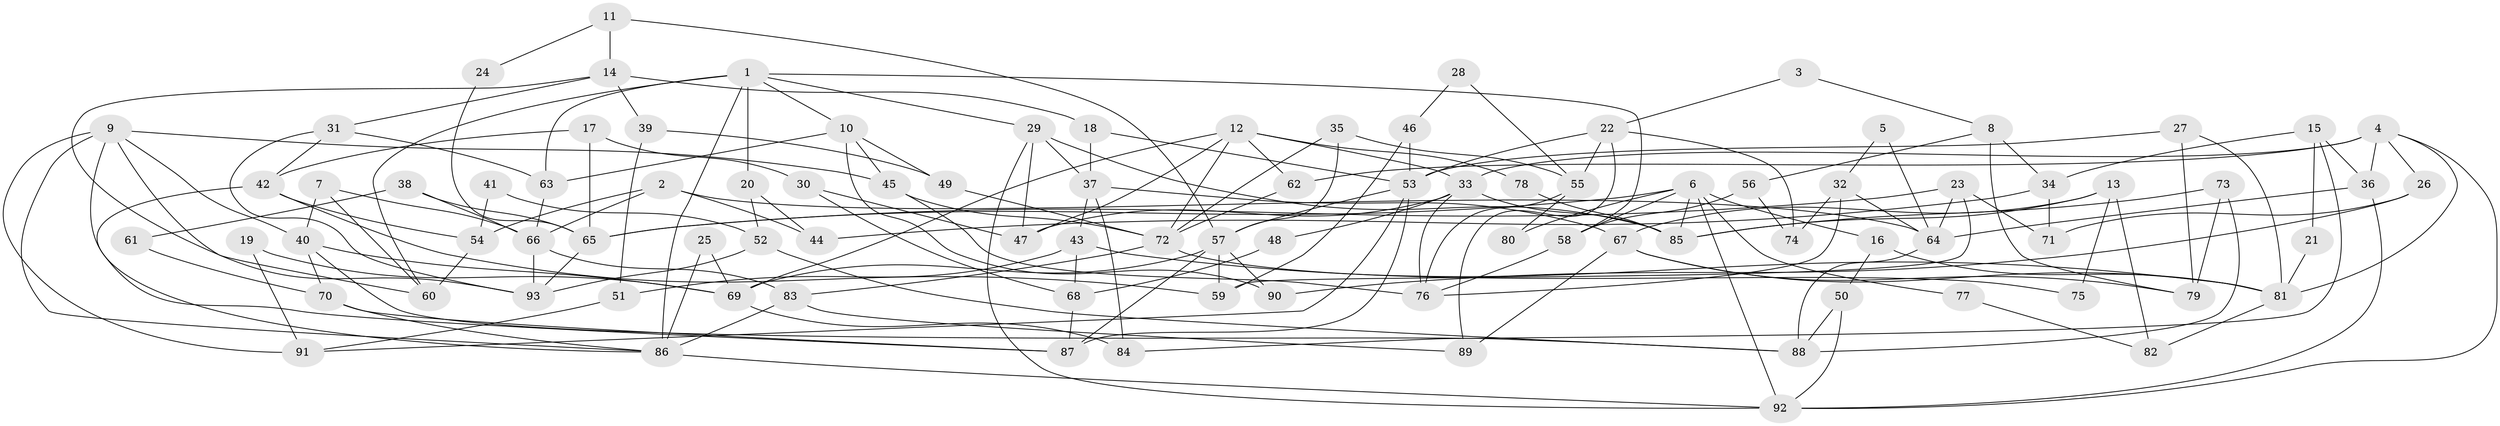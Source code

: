 // Generated by graph-tools (version 1.1) at 2025/11/02/27/25 16:11:22]
// undirected, 93 vertices, 186 edges
graph export_dot {
graph [start="1"]
  node [color=gray90,style=filled];
  1;
  2;
  3;
  4;
  5;
  6;
  7;
  8;
  9;
  10;
  11;
  12;
  13;
  14;
  15;
  16;
  17;
  18;
  19;
  20;
  21;
  22;
  23;
  24;
  25;
  26;
  27;
  28;
  29;
  30;
  31;
  32;
  33;
  34;
  35;
  36;
  37;
  38;
  39;
  40;
  41;
  42;
  43;
  44;
  45;
  46;
  47;
  48;
  49;
  50;
  51;
  52;
  53;
  54;
  55;
  56;
  57;
  58;
  59;
  60;
  61;
  62;
  63;
  64;
  65;
  66;
  67;
  68;
  69;
  70;
  71;
  72;
  73;
  74;
  75;
  76;
  77;
  78;
  79;
  80;
  81;
  82;
  83;
  84;
  85;
  86;
  87;
  88;
  89;
  90;
  91;
  92;
  93;
  1 -- 63;
  1 -- 60;
  1 -- 10;
  1 -- 20;
  1 -- 29;
  1 -- 58;
  1 -- 86;
  2 -- 64;
  2 -- 54;
  2 -- 44;
  2 -- 66;
  3 -- 8;
  3 -- 22;
  4 -- 92;
  4 -- 33;
  4 -- 26;
  4 -- 36;
  4 -- 62;
  4 -- 81;
  5 -- 32;
  5 -- 64;
  6 -- 16;
  6 -- 65;
  6 -- 58;
  6 -- 77;
  6 -- 80;
  6 -- 85;
  6 -- 92;
  7 -- 40;
  7 -- 66;
  7 -- 60;
  8 -- 56;
  8 -- 34;
  8 -- 79;
  9 -- 91;
  9 -- 86;
  9 -- 40;
  9 -- 45;
  9 -- 60;
  9 -- 87;
  10 -- 45;
  10 -- 49;
  10 -- 63;
  10 -- 90;
  11 -- 14;
  11 -- 57;
  11 -- 24;
  12 -- 33;
  12 -- 62;
  12 -- 47;
  12 -- 69;
  12 -- 72;
  12 -- 78;
  13 -- 67;
  13 -- 85;
  13 -- 75;
  13 -- 82;
  14 -- 31;
  14 -- 18;
  14 -- 39;
  14 -- 93;
  15 -- 84;
  15 -- 36;
  15 -- 21;
  15 -- 34;
  16 -- 81;
  16 -- 50;
  17 -- 42;
  17 -- 30;
  17 -- 65;
  18 -- 53;
  18 -- 37;
  19 -- 69;
  19 -- 91;
  20 -- 52;
  20 -- 44;
  21 -- 81;
  22 -- 89;
  22 -- 53;
  22 -- 55;
  22 -- 74;
  23 -- 71;
  23 -- 65;
  23 -- 59;
  23 -- 64;
  24 -- 65;
  25 -- 69;
  25 -- 86;
  26 -- 90;
  26 -- 71;
  27 -- 79;
  27 -- 53;
  27 -- 81;
  28 -- 46;
  28 -- 55;
  29 -- 47;
  29 -- 37;
  29 -- 85;
  29 -- 92;
  30 -- 47;
  30 -- 68;
  31 -- 42;
  31 -- 63;
  31 -- 93;
  32 -- 64;
  32 -- 76;
  32 -- 74;
  33 -- 85;
  33 -- 76;
  33 -- 47;
  33 -- 48;
  34 -- 44;
  34 -- 71;
  35 -- 72;
  35 -- 55;
  35 -- 57;
  36 -- 92;
  36 -- 64;
  37 -- 67;
  37 -- 43;
  37 -- 84;
  38 -- 65;
  38 -- 66;
  38 -- 61;
  39 -- 49;
  39 -- 51;
  40 -- 69;
  40 -- 70;
  40 -- 88;
  41 -- 54;
  41 -- 52;
  42 -- 59;
  42 -- 86;
  42 -- 54;
  43 -- 81;
  43 -- 51;
  43 -- 68;
  45 -- 72;
  45 -- 76;
  46 -- 53;
  46 -- 59;
  48 -- 68;
  49 -- 72;
  50 -- 88;
  50 -- 92;
  51 -- 91;
  52 -- 88;
  52 -- 93;
  53 -- 87;
  53 -- 57;
  53 -- 91;
  54 -- 60;
  55 -- 76;
  55 -- 80;
  56 -- 74;
  56 -- 58;
  57 -- 87;
  57 -- 59;
  57 -- 69;
  57 -- 90;
  58 -- 76;
  61 -- 70;
  62 -- 72;
  63 -- 66;
  64 -- 88;
  65 -- 93;
  66 -- 93;
  66 -- 83;
  67 -- 81;
  67 -- 79;
  67 -- 89;
  68 -- 87;
  69 -- 84;
  70 -- 86;
  70 -- 87;
  72 -- 83;
  72 -- 75;
  73 -- 88;
  73 -- 85;
  73 -- 79;
  77 -- 82;
  78 -- 85;
  81 -- 82;
  83 -- 86;
  83 -- 89;
  86 -- 92;
}
